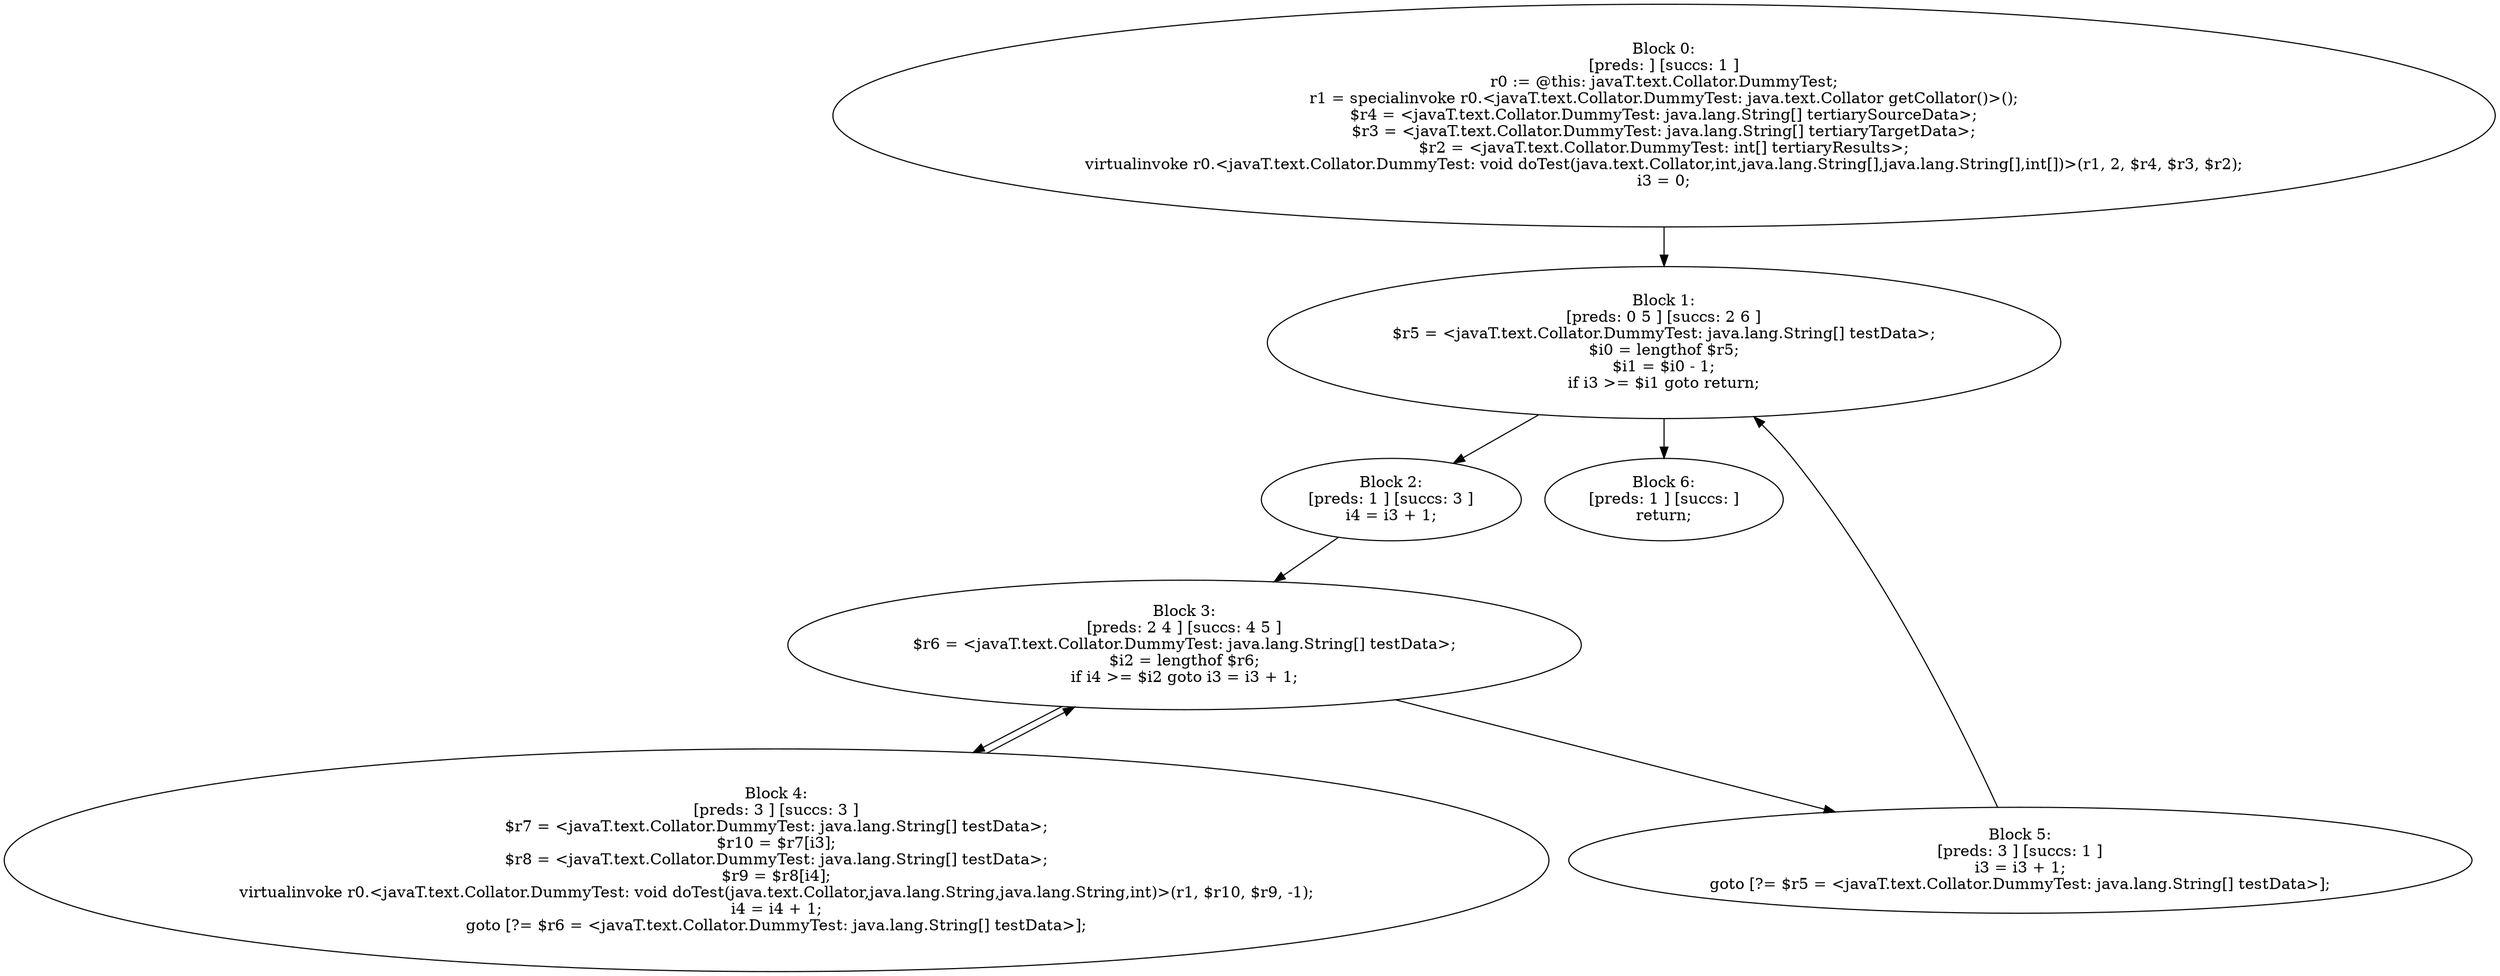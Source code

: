 digraph "unitGraph" {
    "Block 0:
[preds: ] [succs: 1 ]
r0 := @this: javaT.text.Collator.DummyTest;
r1 = specialinvoke r0.<javaT.text.Collator.DummyTest: java.text.Collator getCollator()>();
$r4 = <javaT.text.Collator.DummyTest: java.lang.String[] tertiarySourceData>;
$r3 = <javaT.text.Collator.DummyTest: java.lang.String[] tertiaryTargetData>;
$r2 = <javaT.text.Collator.DummyTest: int[] tertiaryResults>;
virtualinvoke r0.<javaT.text.Collator.DummyTest: void doTest(java.text.Collator,int,java.lang.String[],java.lang.String[],int[])>(r1, 2, $r4, $r3, $r2);
i3 = 0;
"
    "Block 1:
[preds: 0 5 ] [succs: 2 6 ]
$r5 = <javaT.text.Collator.DummyTest: java.lang.String[] testData>;
$i0 = lengthof $r5;
$i1 = $i0 - 1;
if i3 >= $i1 goto return;
"
    "Block 2:
[preds: 1 ] [succs: 3 ]
i4 = i3 + 1;
"
    "Block 3:
[preds: 2 4 ] [succs: 4 5 ]
$r6 = <javaT.text.Collator.DummyTest: java.lang.String[] testData>;
$i2 = lengthof $r6;
if i4 >= $i2 goto i3 = i3 + 1;
"
    "Block 4:
[preds: 3 ] [succs: 3 ]
$r7 = <javaT.text.Collator.DummyTest: java.lang.String[] testData>;
$r10 = $r7[i3];
$r8 = <javaT.text.Collator.DummyTest: java.lang.String[] testData>;
$r9 = $r8[i4];
virtualinvoke r0.<javaT.text.Collator.DummyTest: void doTest(java.text.Collator,java.lang.String,java.lang.String,int)>(r1, $r10, $r9, -1);
i4 = i4 + 1;
goto [?= $r6 = <javaT.text.Collator.DummyTest: java.lang.String[] testData>];
"
    "Block 5:
[preds: 3 ] [succs: 1 ]
i3 = i3 + 1;
goto [?= $r5 = <javaT.text.Collator.DummyTest: java.lang.String[] testData>];
"
    "Block 6:
[preds: 1 ] [succs: ]
return;
"
    "Block 0:
[preds: ] [succs: 1 ]
r0 := @this: javaT.text.Collator.DummyTest;
r1 = specialinvoke r0.<javaT.text.Collator.DummyTest: java.text.Collator getCollator()>();
$r4 = <javaT.text.Collator.DummyTest: java.lang.String[] tertiarySourceData>;
$r3 = <javaT.text.Collator.DummyTest: java.lang.String[] tertiaryTargetData>;
$r2 = <javaT.text.Collator.DummyTest: int[] tertiaryResults>;
virtualinvoke r0.<javaT.text.Collator.DummyTest: void doTest(java.text.Collator,int,java.lang.String[],java.lang.String[],int[])>(r1, 2, $r4, $r3, $r2);
i3 = 0;
"->"Block 1:
[preds: 0 5 ] [succs: 2 6 ]
$r5 = <javaT.text.Collator.DummyTest: java.lang.String[] testData>;
$i0 = lengthof $r5;
$i1 = $i0 - 1;
if i3 >= $i1 goto return;
";
    "Block 1:
[preds: 0 5 ] [succs: 2 6 ]
$r5 = <javaT.text.Collator.DummyTest: java.lang.String[] testData>;
$i0 = lengthof $r5;
$i1 = $i0 - 1;
if i3 >= $i1 goto return;
"->"Block 2:
[preds: 1 ] [succs: 3 ]
i4 = i3 + 1;
";
    "Block 1:
[preds: 0 5 ] [succs: 2 6 ]
$r5 = <javaT.text.Collator.DummyTest: java.lang.String[] testData>;
$i0 = lengthof $r5;
$i1 = $i0 - 1;
if i3 >= $i1 goto return;
"->"Block 6:
[preds: 1 ] [succs: ]
return;
";
    "Block 2:
[preds: 1 ] [succs: 3 ]
i4 = i3 + 1;
"->"Block 3:
[preds: 2 4 ] [succs: 4 5 ]
$r6 = <javaT.text.Collator.DummyTest: java.lang.String[] testData>;
$i2 = lengthof $r6;
if i4 >= $i2 goto i3 = i3 + 1;
";
    "Block 3:
[preds: 2 4 ] [succs: 4 5 ]
$r6 = <javaT.text.Collator.DummyTest: java.lang.String[] testData>;
$i2 = lengthof $r6;
if i4 >= $i2 goto i3 = i3 + 1;
"->"Block 4:
[preds: 3 ] [succs: 3 ]
$r7 = <javaT.text.Collator.DummyTest: java.lang.String[] testData>;
$r10 = $r7[i3];
$r8 = <javaT.text.Collator.DummyTest: java.lang.String[] testData>;
$r9 = $r8[i4];
virtualinvoke r0.<javaT.text.Collator.DummyTest: void doTest(java.text.Collator,java.lang.String,java.lang.String,int)>(r1, $r10, $r9, -1);
i4 = i4 + 1;
goto [?= $r6 = <javaT.text.Collator.DummyTest: java.lang.String[] testData>];
";
    "Block 3:
[preds: 2 4 ] [succs: 4 5 ]
$r6 = <javaT.text.Collator.DummyTest: java.lang.String[] testData>;
$i2 = lengthof $r6;
if i4 >= $i2 goto i3 = i3 + 1;
"->"Block 5:
[preds: 3 ] [succs: 1 ]
i3 = i3 + 1;
goto [?= $r5 = <javaT.text.Collator.DummyTest: java.lang.String[] testData>];
";
    "Block 4:
[preds: 3 ] [succs: 3 ]
$r7 = <javaT.text.Collator.DummyTest: java.lang.String[] testData>;
$r10 = $r7[i3];
$r8 = <javaT.text.Collator.DummyTest: java.lang.String[] testData>;
$r9 = $r8[i4];
virtualinvoke r0.<javaT.text.Collator.DummyTest: void doTest(java.text.Collator,java.lang.String,java.lang.String,int)>(r1, $r10, $r9, -1);
i4 = i4 + 1;
goto [?= $r6 = <javaT.text.Collator.DummyTest: java.lang.String[] testData>];
"->"Block 3:
[preds: 2 4 ] [succs: 4 5 ]
$r6 = <javaT.text.Collator.DummyTest: java.lang.String[] testData>;
$i2 = lengthof $r6;
if i4 >= $i2 goto i3 = i3 + 1;
";
    "Block 5:
[preds: 3 ] [succs: 1 ]
i3 = i3 + 1;
goto [?= $r5 = <javaT.text.Collator.DummyTest: java.lang.String[] testData>];
"->"Block 1:
[preds: 0 5 ] [succs: 2 6 ]
$r5 = <javaT.text.Collator.DummyTest: java.lang.String[] testData>;
$i0 = lengthof $r5;
$i1 = $i0 - 1;
if i3 >= $i1 goto return;
";
}
